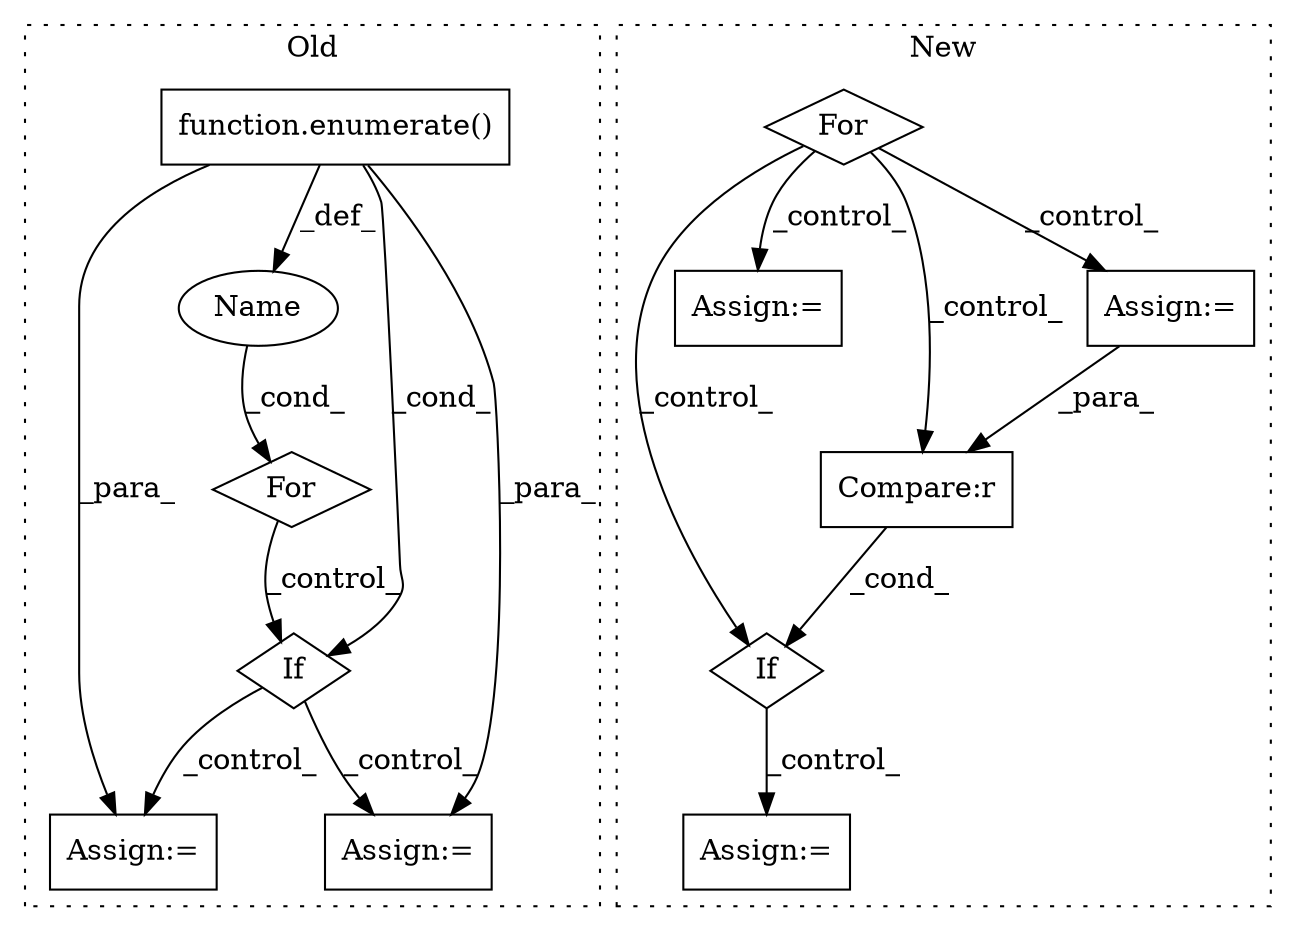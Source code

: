 digraph G {
subgraph cluster0 {
1 [label="function.enumerate()" a="75" s="2026,2042" l="10,1" shape="box"];
4 [label="For" a="107" s="2008,2043" l="4,10" shape="diamond"];
8 [label="Assign:=" a="68" s="2342" l="4" shape="box"];
9 [label="Name" a="87" s="2017" l="5" shape="ellipse"];
11 [label="If" a="96" s="2085" l="3" shape="diamond"];
12 [label="Assign:=" a="68" s="2127" l="4" shape="box"];
label = "Old";
style="dotted";
}
subgraph cluster1 {
2 [label="For" a="107" s="2293,2335" l="4,69" shape="diamond"];
3 [label="Assign:=" a="68" s="2836" l="3" shape="box"];
5 [label="If" a="96" s="2686" l="3" shape="diamond"];
6 [label="Assign:=" a="68" s="2912" l="4" shape="box"];
7 [label="Compare:r" a="40" s="2701" l="25" shape="box"];
10 [label="Assign:=" a="68" s="2538" l="3" shape="box"];
label = "New";
style="dotted";
}
1 -> 8 [label="_para_"];
1 -> 9 [label="_def_"];
1 -> 12 [label="_para_"];
1 -> 11 [label="_cond_"];
2 -> 5 [label="_control_"];
2 -> 7 [label="_control_"];
2 -> 10 [label="_control_"];
2 -> 6 [label="_control_"];
4 -> 11 [label="_control_"];
5 -> 3 [label="_control_"];
7 -> 5 [label="_cond_"];
9 -> 4 [label="_cond_"];
10 -> 7 [label="_para_"];
11 -> 8 [label="_control_"];
11 -> 12 [label="_control_"];
}
